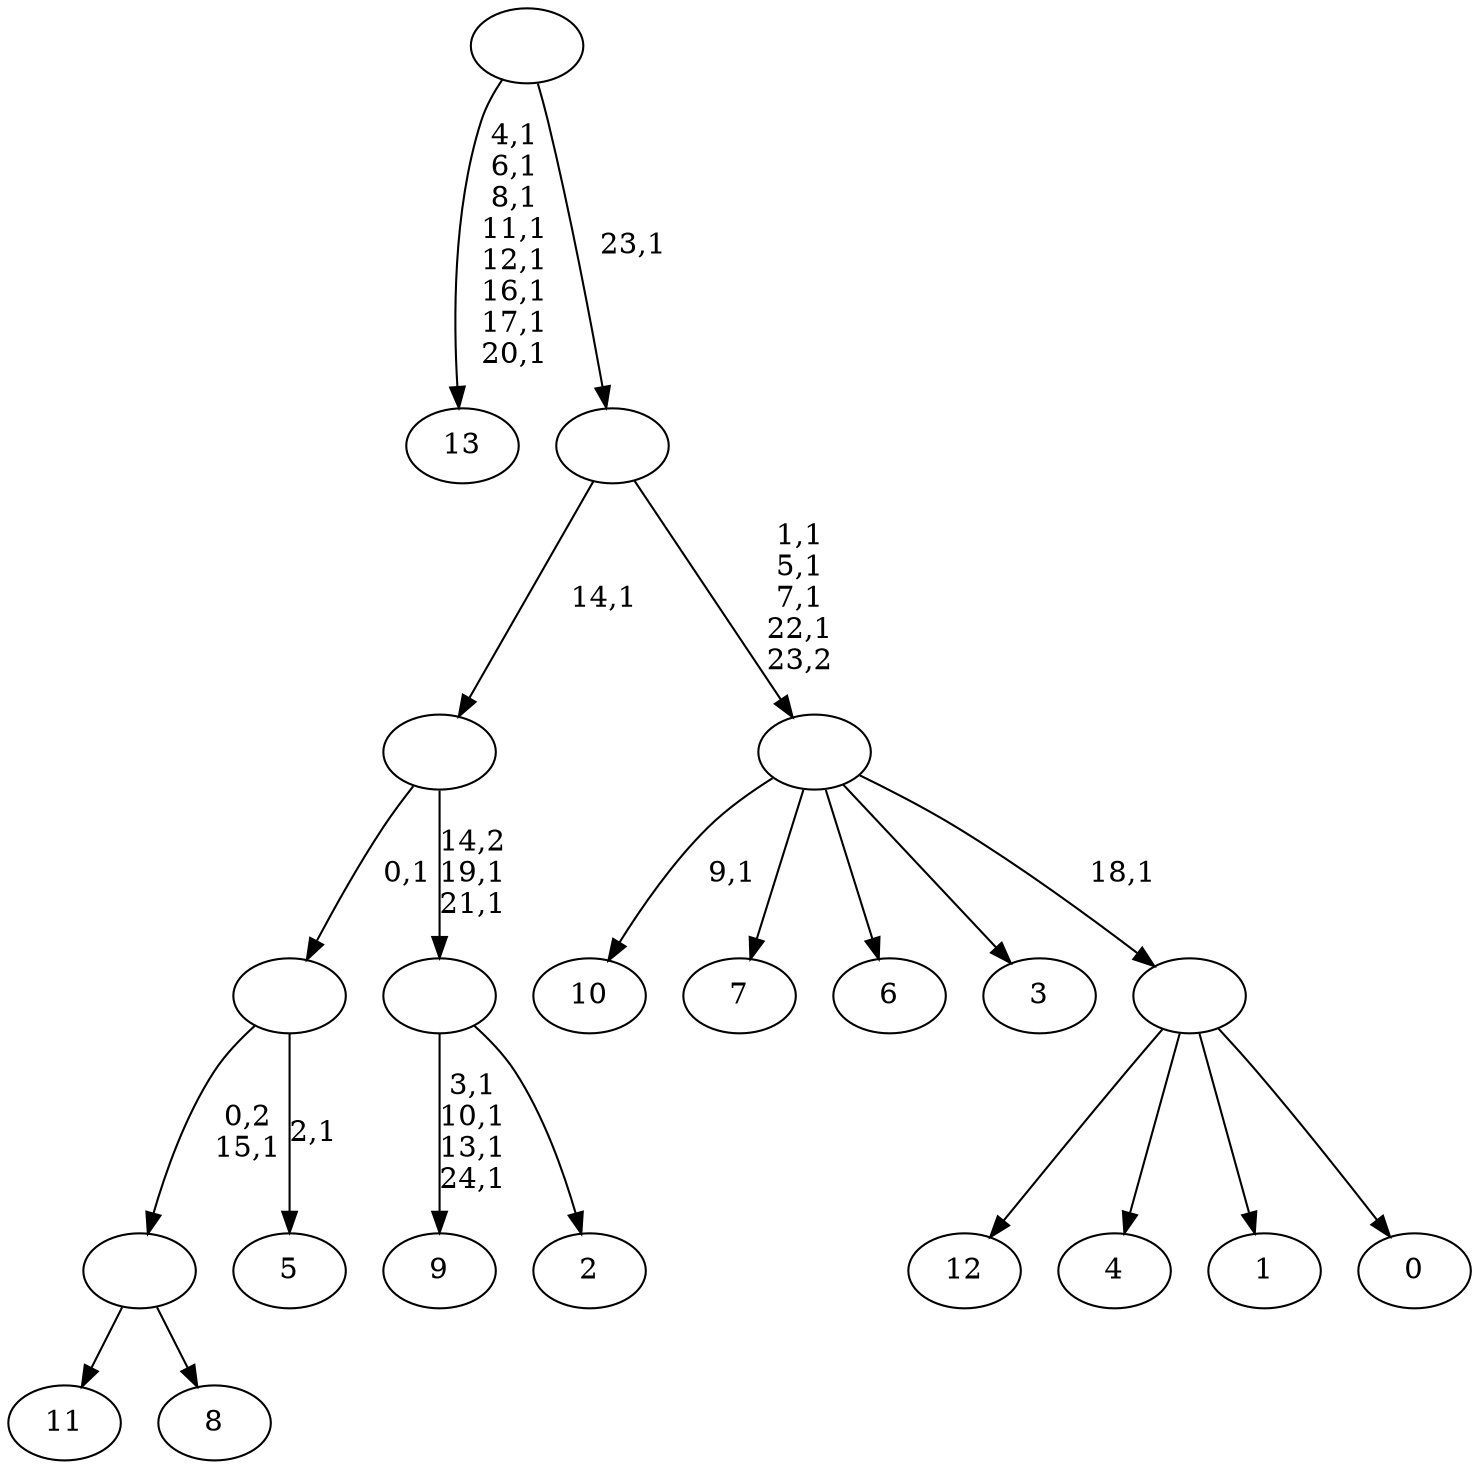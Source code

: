 digraph T {
	39 [label="13"]
	30 [label="12"]
	29 [label="11"]
	28 [label="10"]
	26 [label="9"]
	21 [label="8"]
	20 [label=""]
	19 [label="7"]
	18 [label="6"]
	17 [label="5"]
	15 [label=""]
	14 [label="4"]
	13 [label="3"]
	12 [label="2"]
	11 [label=""]
	9 [label=""]
	8 [label="1"]
	7 [label="0"]
	6 [label=""]
	5 [label=""]
	1 [label=""]
	0 [label=""]
	20 -> 29 [label=""]
	20 -> 21 [label=""]
	15 -> 17 [label="2,1"]
	15 -> 20 [label="0,2\n15,1"]
	11 -> 26 [label="3,1\n10,1\n13,1\n24,1"]
	11 -> 12 [label=""]
	9 -> 11 [label="14,2\n19,1\n21,1"]
	9 -> 15 [label="0,1"]
	6 -> 30 [label=""]
	6 -> 14 [label=""]
	6 -> 8 [label=""]
	6 -> 7 [label=""]
	5 -> 28 [label="9,1"]
	5 -> 19 [label=""]
	5 -> 18 [label=""]
	5 -> 13 [label=""]
	5 -> 6 [label="18,1"]
	1 -> 5 [label="1,1\n5,1\n7,1\n22,1\n23,2"]
	1 -> 9 [label="14,1"]
	0 -> 39 [label="4,1\n6,1\n8,1\n11,1\n12,1\n16,1\n17,1\n20,1"]
	0 -> 1 [label="23,1"]
}
